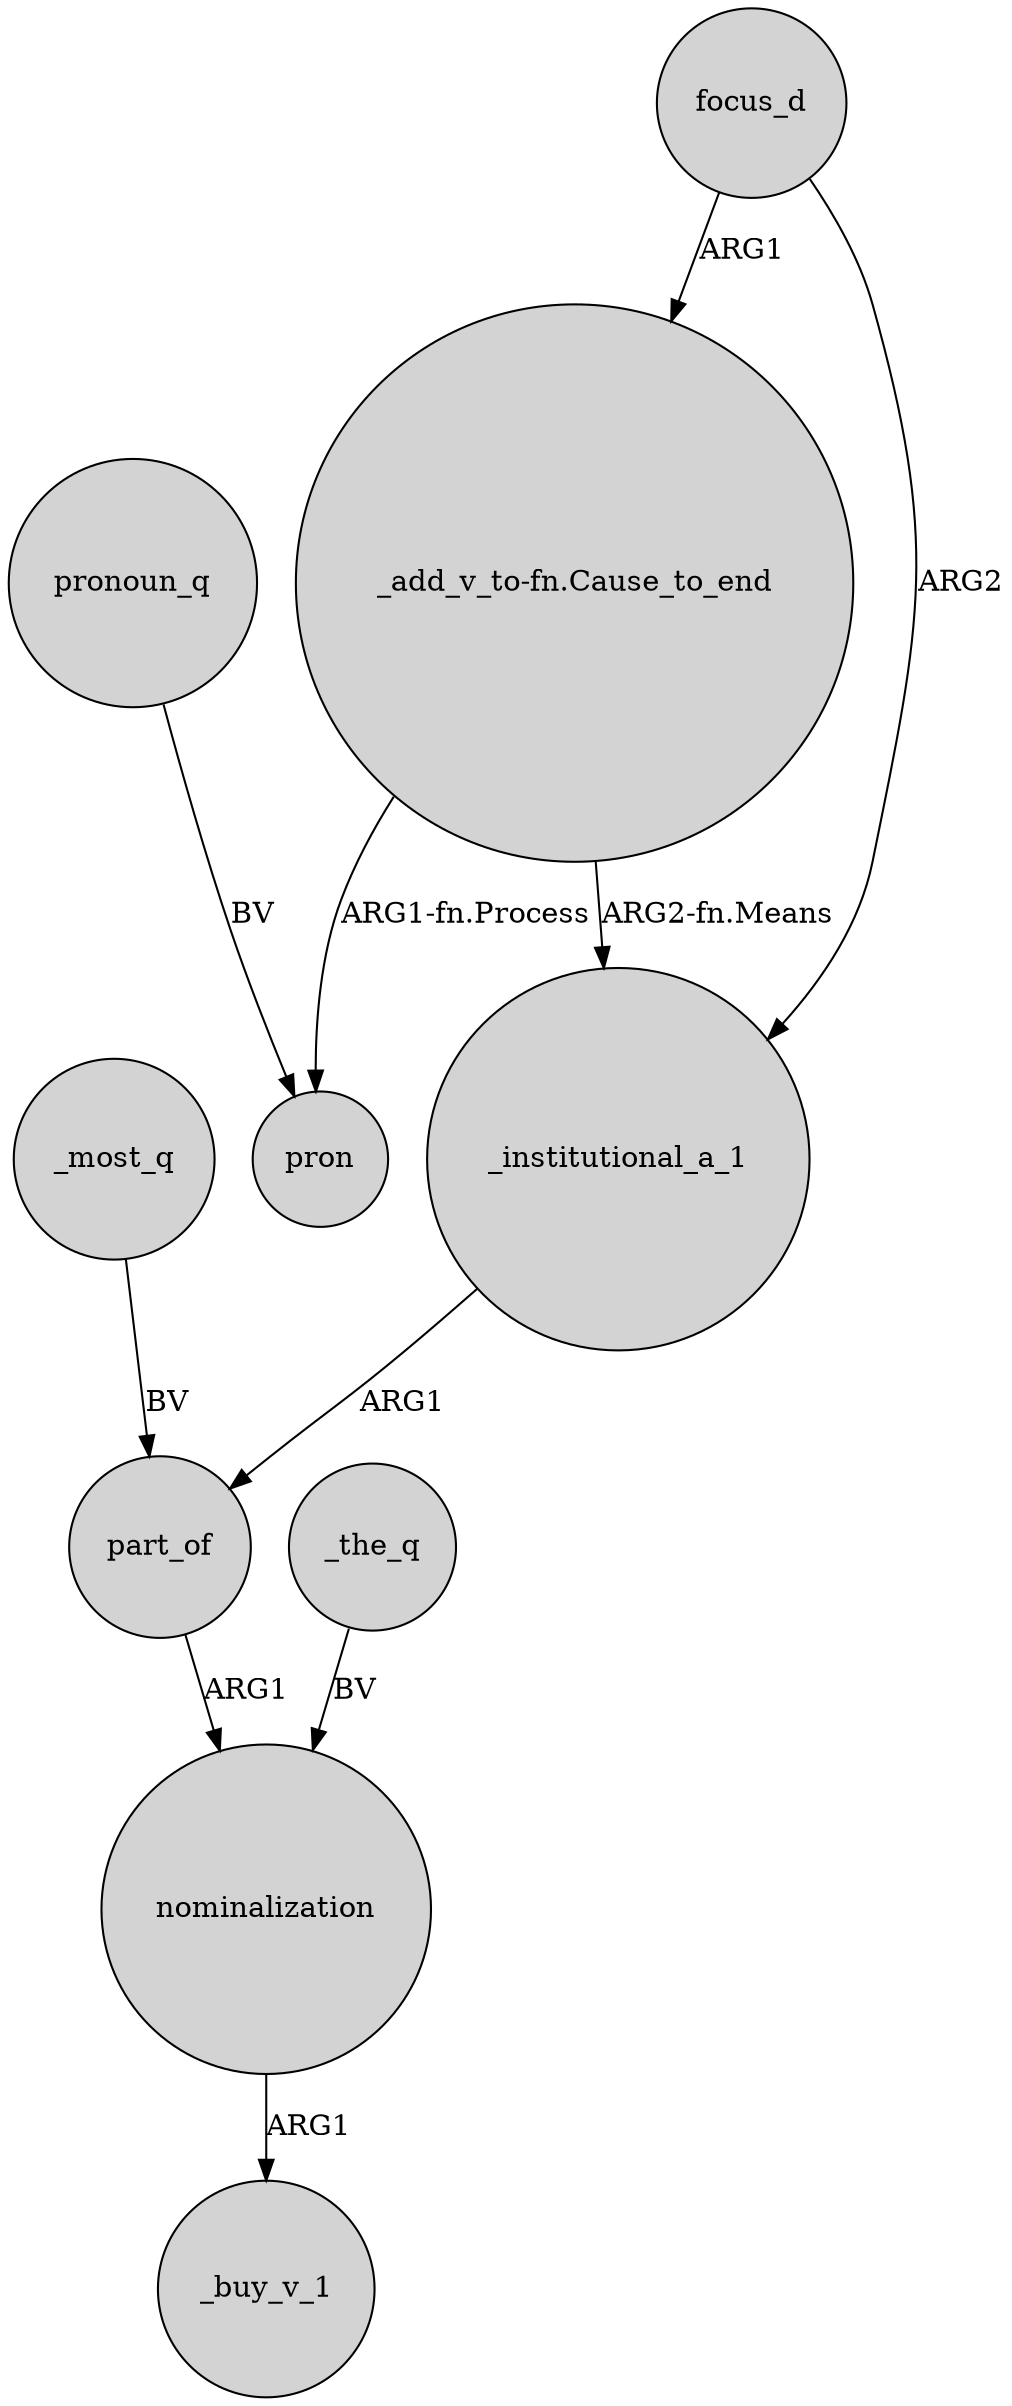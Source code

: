 digraph {
	node [shape=circle style=filled]
	_most_q -> part_of [label=BV]
	nominalization -> _buy_v_1 [label=ARG1]
	_the_q -> nominalization [label=BV]
	"_add_v_to-fn.Cause_to_end" -> _institutional_a_1 [label="ARG2-fn.Means"]
	focus_d -> _institutional_a_1 [label=ARG2]
	focus_d -> "_add_v_to-fn.Cause_to_end" [label=ARG1]
	part_of -> nominalization [label=ARG1]
	pronoun_q -> pron [label=BV]
	"_add_v_to-fn.Cause_to_end" -> pron [label="ARG1-fn.Process"]
	_institutional_a_1 -> part_of [label=ARG1]
}
